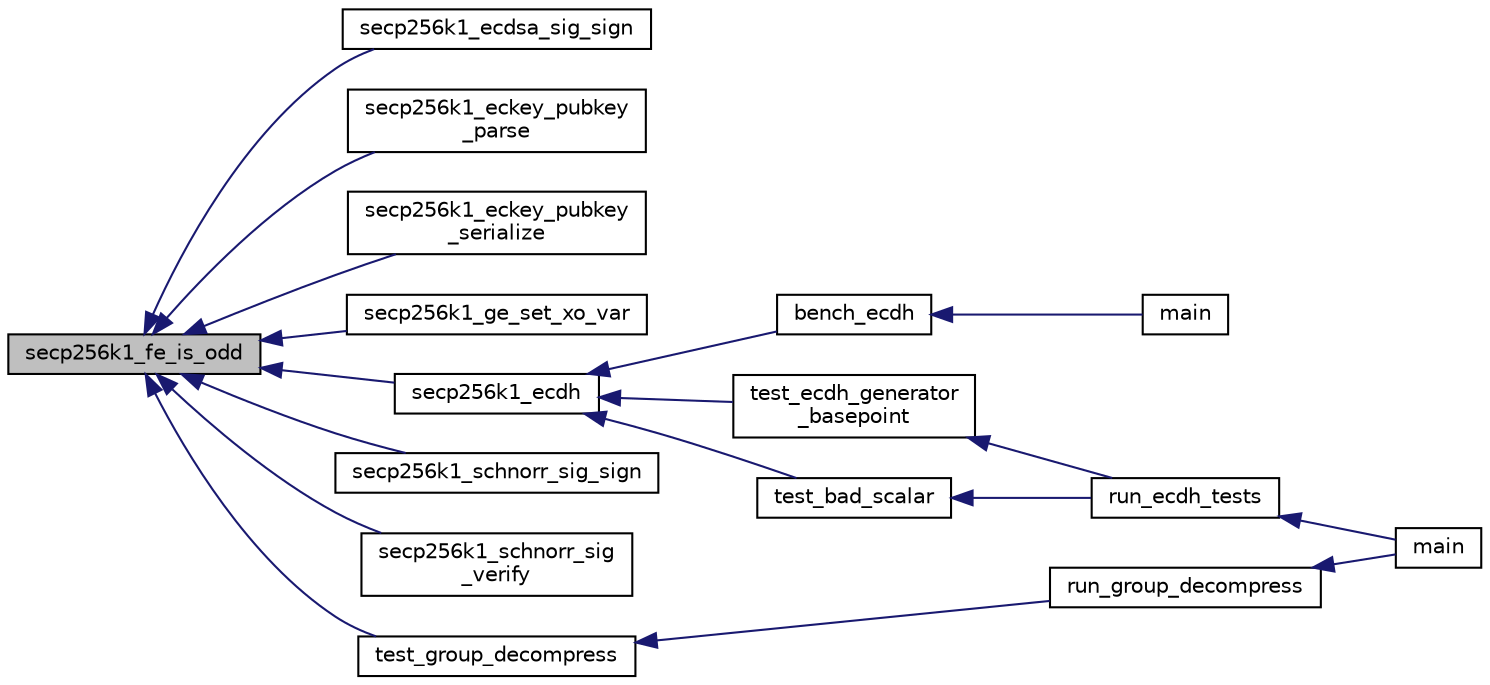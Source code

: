 digraph "secp256k1_fe_is_odd"
{
  edge [fontname="Helvetica",fontsize="10",labelfontname="Helvetica",labelfontsize="10"];
  node [fontname="Helvetica",fontsize="10",shape=record];
  rankdir="LR";
  Node635 [label="secp256k1_fe_is_odd",height=0.2,width=0.4,color="black", fillcolor="grey75", style="filled", fontcolor="black"];
  Node635 -> Node636 [dir="back",color="midnightblue",fontsize="10",style="solid",fontname="Helvetica"];
  Node636 [label="secp256k1_ecdsa_sig_sign",height=0.2,width=0.4,color="black", fillcolor="white", style="filled",URL="$d5/d27/ecdsa__impl_8h.html#a3eaa1b23550fa2ccf948e67f2c87a330"];
  Node635 -> Node637 [dir="back",color="midnightblue",fontsize="10",style="solid",fontname="Helvetica"];
  Node637 [label="secp256k1_eckey_pubkey\l_parse",height=0.2,width=0.4,color="black", fillcolor="white", style="filled",URL="$de/dd9/eckey__impl_8h.html#ae0cdb1eef2dc770d70aac0ad50a35e9a"];
  Node635 -> Node638 [dir="back",color="midnightblue",fontsize="10",style="solid",fontname="Helvetica"];
  Node638 [label="secp256k1_eckey_pubkey\l_serialize",height=0.2,width=0.4,color="black", fillcolor="white", style="filled",URL="$de/dd9/eckey__impl_8h.html#ae1f52342d70928f16c8e606da59e6aa6"];
  Node635 -> Node639 [dir="back",color="midnightblue",fontsize="10",style="solid",fontname="Helvetica"];
  Node639 [label="secp256k1_ge_set_xo_var",height=0.2,width=0.4,color="black", fillcolor="white", style="filled",URL="$d6/d60/group__impl_8h.html#a3c3d9154b093bb4ed48ba55e4c28a0b5"];
  Node635 -> Node640 [dir="back",color="midnightblue",fontsize="10",style="solid",fontname="Helvetica"];
  Node640 [label="secp256k1_ecdh",height=0.2,width=0.4,color="black", fillcolor="white", style="filled",URL="$d1/d4c/ecdh_2main__impl_8h.html#aeb1a1fa5ba08b7f43e5f60a1bf2cb76d",tooltip="Compute an EC Diffie-Hellman secret in constant time Returns: 1: exponentiation was successful 0: sca..."];
  Node640 -> Node641 [dir="back",color="midnightblue",fontsize="10",style="solid",fontname="Helvetica"];
  Node641 [label="bench_ecdh",height=0.2,width=0.4,color="black", fillcolor="white", style="filled",URL="$da/d1c/bench__ecdh_8c.html#a859eabd44b49e17c9450975ea03c4a0c"];
  Node641 -> Node642 [dir="back",color="midnightblue",fontsize="10",style="solid",fontname="Helvetica"];
  Node642 [label="main",height=0.2,width=0.4,color="black", fillcolor="white", style="filled",URL="$da/d1c/bench__ecdh_8c.html#a840291bc02cba5474a4cb46a9b9566fe"];
  Node640 -> Node643 [dir="back",color="midnightblue",fontsize="10",style="solid",fontname="Helvetica"];
  Node643 [label="test_ecdh_generator\l_basepoint",height=0.2,width=0.4,color="black", fillcolor="white", style="filled",URL="$d5/d65/ecdh_2tests__impl_8h.html#ab13157e14f777c18f14fefc834d067c5"];
  Node643 -> Node644 [dir="back",color="midnightblue",fontsize="10",style="solid",fontname="Helvetica"];
  Node644 [label="run_ecdh_tests",height=0.2,width=0.4,color="black", fillcolor="white", style="filled",URL="$d5/d65/ecdh_2tests__impl_8h.html#aab6cd779f0b87dc8a7afdf4eaf873407"];
  Node644 -> Node645 [dir="back",color="midnightblue",fontsize="10",style="solid",fontname="Helvetica"];
  Node645 [label="main",height=0.2,width=0.4,color="black", fillcolor="white", style="filled",URL="$d5/d7f/tests_8c.html#a3c04138a5bfe5d72780bb7e82a18e627"];
  Node640 -> Node646 [dir="back",color="midnightblue",fontsize="10",style="solid",fontname="Helvetica"];
  Node646 [label="test_bad_scalar",height=0.2,width=0.4,color="black", fillcolor="white", style="filled",URL="$d5/d65/ecdh_2tests__impl_8h.html#a505bff7cea922e6d8aa4f7525cfd191a"];
  Node646 -> Node644 [dir="back",color="midnightblue",fontsize="10",style="solid",fontname="Helvetica"];
  Node635 -> Node647 [dir="back",color="midnightblue",fontsize="10",style="solid",fontname="Helvetica"];
  Node647 [label="secp256k1_schnorr_sig_sign",height=0.2,width=0.4,color="black", fillcolor="white", style="filled",URL="$d9/d8b/schnorr__impl_8h.html#ab58ca77446a7d8daff985d07d43e7175",tooltip="Custom Schnorr-based signature scheme. "];
  Node635 -> Node648 [dir="back",color="midnightblue",fontsize="10",style="solid",fontname="Helvetica"];
  Node648 [label="secp256k1_schnorr_sig\l_verify",height=0.2,width=0.4,color="black", fillcolor="white", style="filled",URL="$d9/d8b/schnorr__impl_8h.html#ad8ac32b20746524ea3b97ab609117daa"];
  Node635 -> Node649 [dir="back",color="midnightblue",fontsize="10",style="solid",fontname="Helvetica"];
  Node649 [label="test_group_decompress",height=0.2,width=0.4,color="black", fillcolor="white", style="filled",URL="$d5/d7f/tests_8c.html#abf8379c326274c3162ebb26491a31611"];
  Node649 -> Node650 [dir="back",color="midnightblue",fontsize="10",style="solid",fontname="Helvetica"];
  Node650 [label="run_group_decompress",height=0.2,width=0.4,color="black", fillcolor="white", style="filled",URL="$d5/d7f/tests_8c.html#a03817b02604d9e2c9b5f049fc01d4a99"];
  Node650 -> Node645 [dir="back",color="midnightblue",fontsize="10",style="solid",fontname="Helvetica"];
}

